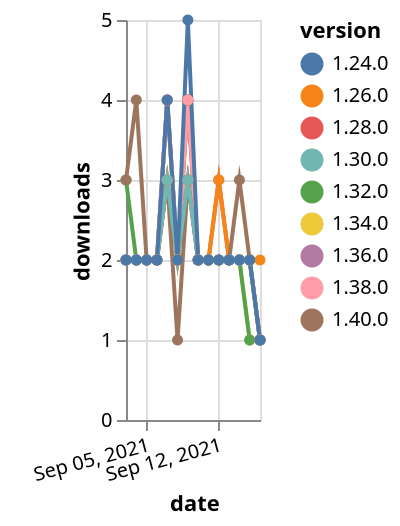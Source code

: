 {"$schema": "https://vega.github.io/schema/vega-lite/v5.json", "description": "A simple bar chart with embedded data.", "data": {"values": [{"date": "2021-09-03", "total": 1474, "delta": 2, "version": "1.34.0"}, {"date": "2021-09-04", "total": 1476, "delta": 2, "version": "1.34.0"}, {"date": "2021-09-05", "total": 1478, "delta": 2, "version": "1.34.0"}, {"date": "2021-09-06", "total": 1480, "delta": 2, "version": "1.34.0"}, {"date": "2021-09-07", "total": 1483, "delta": 3, "version": "1.34.0"}, {"date": "2021-09-08", "total": 1485, "delta": 2, "version": "1.34.0"}, {"date": "2021-09-09", "total": 1488, "delta": 3, "version": "1.34.0"}, {"date": "2021-09-10", "total": 1490, "delta": 2, "version": "1.34.0"}, {"date": "2021-09-11", "total": 1492, "delta": 2, "version": "1.34.0"}, {"date": "2021-09-12", "total": 1494, "delta": 2, "version": "1.34.0"}, {"date": "2021-09-13", "total": 1496, "delta": 2, "version": "1.34.0"}, {"date": "2021-09-14", "total": 1498, "delta": 2, "version": "1.34.0"}, {"date": "2021-09-15", "total": 1499, "delta": 1, "version": "1.34.0"}, {"date": "2021-09-16", "total": 1500, "delta": 1, "version": "1.34.0"}, {"date": "2021-09-03", "total": 1960, "delta": 3, "version": "1.32.0"}, {"date": "2021-09-04", "total": 1962, "delta": 2, "version": "1.32.0"}, {"date": "2021-09-05", "total": 1964, "delta": 2, "version": "1.32.0"}, {"date": "2021-09-06", "total": 1966, "delta": 2, "version": "1.32.0"}, {"date": "2021-09-07", "total": 1970, "delta": 4, "version": "1.32.0"}, {"date": "2021-09-08", "total": 1972, "delta": 2, "version": "1.32.0"}, {"date": "2021-09-09", "total": 1976, "delta": 4, "version": "1.32.0"}, {"date": "2021-09-10", "total": 1978, "delta": 2, "version": "1.32.0"}, {"date": "2021-09-11", "total": 1980, "delta": 2, "version": "1.32.0"}, {"date": "2021-09-12", "total": 1982, "delta": 2, "version": "1.32.0"}, {"date": "2021-09-13", "total": 1984, "delta": 2, "version": "1.32.0"}, {"date": "2021-09-14", "total": 1986, "delta": 2, "version": "1.32.0"}, {"date": "2021-09-15", "total": 1987, "delta": 1, "version": "1.32.0"}, {"date": "2021-09-16", "total": 1988, "delta": 1, "version": "1.32.0"}, {"date": "2021-09-03", "total": 2503, "delta": 2, "version": "1.28.0"}, {"date": "2021-09-04", "total": 2505, "delta": 2, "version": "1.28.0"}, {"date": "2021-09-05", "total": 2507, "delta": 2, "version": "1.28.0"}, {"date": "2021-09-06", "total": 2509, "delta": 2, "version": "1.28.0"}, {"date": "2021-09-07", "total": 2513, "delta": 4, "version": "1.28.0"}, {"date": "2021-09-08", "total": 2515, "delta": 2, "version": "1.28.0"}, {"date": "2021-09-09", "total": 2519, "delta": 4, "version": "1.28.0"}, {"date": "2021-09-10", "total": 2521, "delta": 2, "version": "1.28.0"}, {"date": "2021-09-11", "total": 2523, "delta": 2, "version": "1.28.0"}, {"date": "2021-09-12", "total": 2526, "delta": 3, "version": "1.28.0"}, {"date": "2021-09-13", "total": 2528, "delta": 2, "version": "1.28.0"}, {"date": "2021-09-14", "total": 2530, "delta": 2, "version": "1.28.0"}, {"date": "2021-09-15", "total": 2532, "delta": 2, "version": "1.28.0"}, {"date": "2021-09-16", "total": 2533, "delta": 1, "version": "1.28.0"}, {"date": "2021-09-03", "total": 2614, "delta": 2, "version": "1.26.0"}, {"date": "2021-09-04", "total": 2616, "delta": 2, "version": "1.26.0"}, {"date": "2021-09-05", "total": 2618, "delta": 2, "version": "1.26.0"}, {"date": "2021-09-06", "total": 2620, "delta": 2, "version": "1.26.0"}, {"date": "2021-09-07", "total": 2623, "delta": 3, "version": "1.26.0"}, {"date": "2021-09-08", "total": 2625, "delta": 2, "version": "1.26.0"}, {"date": "2021-09-09", "total": 2628, "delta": 3, "version": "1.26.0"}, {"date": "2021-09-10", "total": 2630, "delta": 2, "version": "1.26.0"}, {"date": "2021-09-11", "total": 2632, "delta": 2, "version": "1.26.0"}, {"date": "2021-09-12", "total": 2635, "delta": 3, "version": "1.26.0"}, {"date": "2021-09-13", "total": 2637, "delta": 2, "version": "1.26.0"}, {"date": "2021-09-14", "total": 2639, "delta": 2, "version": "1.26.0"}, {"date": "2021-09-15", "total": 2641, "delta": 2, "version": "1.26.0"}, {"date": "2021-09-16", "total": 2643, "delta": 2, "version": "1.26.0"}, {"date": "2021-09-03", "total": 716, "delta": 2, "version": "1.38.0"}, {"date": "2021-09-04", "total": 718, "delta": 2, "version": "1.38.0"}, {"date": "2021-09-05", "total": 720, "delta": 2, "version": "1.38.0"}, {"date": "2021-09-06", "total": 722, "delta": 2, "version": "1.38.0"}, {"date": "2021-09-07", "total": 726, "delta": 4, "version": "1.38.0"}, {"date": "2021-09-08", "total": 728, "delta": 2, "version": "1.38.0"}, {"date": "2021-09-09", "total": 732, "delta": 4, "version": "1.38.0"}, {"date": "2021-09-10", "total": 734, "delta": 2, "version": "1.38.0"}, {"date": "2021-09-11", "total": 736, "delta": 2, "version": "1.38.0"}, {"date": "2021-09-12", "total": 738, "delta": 2, "version": "1.38.0"}, {"date": "2021-09-13", "total": 740, "delta": 2, "version": "1.38.0"}, {"date": "2021-09-14", "total": 742, "delta": 2, "version": "1.38.0"}, {"date": "2021-09-15", "total": 744, "delta": 2, "version": "1.38.0"}, {"date": "2021-09-16", "total": 745, "delta": 1, "version": "1.38.0"}, {"date": "2021-09-03", "total": 1021, "delta": 2, "version": "1.36.0"}, {"date": "2021-09-04", "total": 1023, "delta": 2, "version": "1.36.0"}, {"date": "2021-09-05", "total": 1025, "delta": 2, "version": "1.36.0"}, {"date": "2021-09-06", "total": 1027, "delta": 2, "version": "1.36.0"}, {"date": "2021-09-07", "total": 1030, "delta": 3, "version": "1.36.0"}, {"date": "2021-09-08", "total": 1032, "delta": 2, "version": "1.36.0"}, {"date": "2021-09-09", "total": 1035, "delta": 3, "version": "1.36.0"}, {"date": "2021-09-10", "total": 1037, "delta": 2, "version": "1.36.0"}, {"date": "2021-09-11", "total": 1039, "delta": 2, "version": "1.36.0"}, {"date": "2021-09-12", "total": 1041, "delta": 2, "version": "1.36.0"}, {"date": "2021-09-13", "total": 1043, "delta": 2, "version": "1.36.0"}, {"date": "2021-09-14", "total": 1045, "delta": 2, "version": "1.36.0"}, {"date": "2021-09-15", "total": 1047, "delta": 2, "version": "1.36.0"}, {"date": "2021-09-16", "total": 1048, "delta": 1, "version": "1.36.0"}, {"date": "2021-09-03", "total": 217, "delta": 3, "version": "1.40.0"}, {"date": "2021-09-04", "total": 221, "delta": 4, "version": "1.40.0"}, {"date": "2021-09-05", "total": 223, "delta": 2, "version": "1.40.0"}, {"date": "2021-09-06", "total": 225, "delta": 2, "version": "1.40.0"}, {"date": "2021-09-07", "total": 228, "delta": 3, "version": "1.40.0"}, {"date": "2021-09-08", "total": 229, "delta": 1, "version": "1.40.0"}, {"date": "2021-09-09", "total": 232, "delta": 3, "version": "1.40.0"}, {"date": "2021-09-10", "total": 234, "delta": 2, "version": "1.40.0"}, {"date": "2021-09-11", "total": 236, "delta": 2, "version": "1.40.0"}, {"date": "2021-09-12", "total": 238, "delta": 2, "version": "1.40.0"}, {"date": "2021-09-13", "total": 240, "delta": 2, "version": "1.40.0"}, {"date": "2021-09-14", "total": 243, "delta": 3, "version": "1.40.0"}, {"date": "2021-09-15", "total": 245, "delta": 2, "version": "1.40.0"}, {"date": "2021-09-16", "total": 246, "delta": 1, "version": "1.40.0"}, {"date": "2021-09-03", "total": 2043, "delta": 2, "version": "1.30.0"}, {"date": "2021-09-04", "total": 2045, "delta": 2, "version": "1.30.0"}, {"date": "2021-09-05", "total": 2047, "delta": 2, "version": "1.30.0"}, {"date": "2021-09-06", "total": 2049, "delta": 2, "version": "1.30.0"}, {"date": "2021-09-07", "total": 2052, "delta": 3, "version": "1.30.0"}, {"date": "2021-09-08", "total": 2054, "delta": 2, "version": "1.30.0"}, {"date": "2021-09-09", "total": 2057, "delta": 3, "version": "1.30.0"}, {"date": "2021-09-10", "total": 2059, "delta": 2, "version": "1.30.0"}, {"date": "2021-09-11", "total": 2061, "delta": 2, "version": "1.30.0"}, {"date": "2021-09-12", "total": 2063, "delta": 2, "version": "1.30.0"}, {"date": "2021-09-13", "total": 2065, "delta": 2, "version": "1.30.0"}, {"date": "2021-09-14", "total": 2067, "delta": 2, "version": "1.30.0"}, {"date": "2021-09-15", "total": 2069, "delta": 2, "version": "1.30.0"}, {"date": "2021-09-16", "total": 2070, "delta": 1, "version": "1.30.0"}, {"date": "2021-09-03", "total": 3228, "delta": 2, "version": "1.24.0"}, {"date": "2021-09-04", "total": 3230, "delta": 2, "version": "1.24.0"}, {"date": "2021-09-05", "total": 3232, "delta": 2, "version": "1.24.0"}, {"date": "2021-09-06", "total": 3234, "delta": 2, "version": "1.24.0"}, {"date": "2021-09-07", "total": 3238, "delta": 4, "version": "1.24.0"}, {"date": "2021-09-08", "total": 3240, "delta": 2, "version": "1.24.0"}, {"date": "2021-09-09", "total": 3245, "delta": 5, "version": "1.24.0"}, {"date": "2021-09-10", "total": 3247, "delta": 2, "version": "1.24.0"}, {"date": "2021-09-11", "total": 3249, "delta": 2, "version": "1.24.0"}, {"date": "2021-09-12", "total": 3251, "delta": 2, "version": "1.24.0"}, {"date": "2021-09-13", "total": 3253, "delta": 2, "version": "1.24.0"}, {"date": "2021-09-14", "total": 3255, "delta": 2, "version": "1.24.0"}, {"date": "2021-09-15", "total": 3257, "delta": 2, "version": "1.24.0"}, {"date": "2021-09-16", "total": 3258, "delta": 1, "version": "1.24.0"}]}, "width": "container", "mark": {"type": "line", "point": {"filled": true}}, "encoding": {"x": {"field": "date", "type": "temporal", "timeUnit": "yearmonthdate", "title": "date", "axis": {"labelAngle": -15}}, "y": {"field": "delta", "type": "quantitative", "title": "downloads"}, "color": {"field": "version", "type": "nominal"}, "tooltip": {"field": "delta"}}}